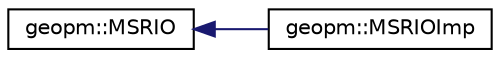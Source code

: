 digraph "Graphical Class Hierarchy"
{
 // LATEX_PDF_SIZE
  edge [fontname="Helvetica",fontsize="10",labelfontname="Helvetica",labelfontsize="10"];
  node [fontname="Helvetica",fontsize="10",shape=record];
  rankdir="LR";
  Node0 [label="geopm::MSRIO",height=0.2,width=0.4,color="black", fillcolor="white", style="filled",URL="$classgeopm_1_1_m_s_r_i_o.html",tooltip=" "];
  Node0 -> Node1 [dir="back",color="midnightblue",fontsize="10",style="solid",fontname="Helvetica"];
  Node1 [label="geopm::MSRIOImp",height=0.2,width=0.4,color="black", fillcolor="white", style="filled",URL="$classgeopm_1_1_m_s_r_i_o_imp.html",tooltip=" "];
}
